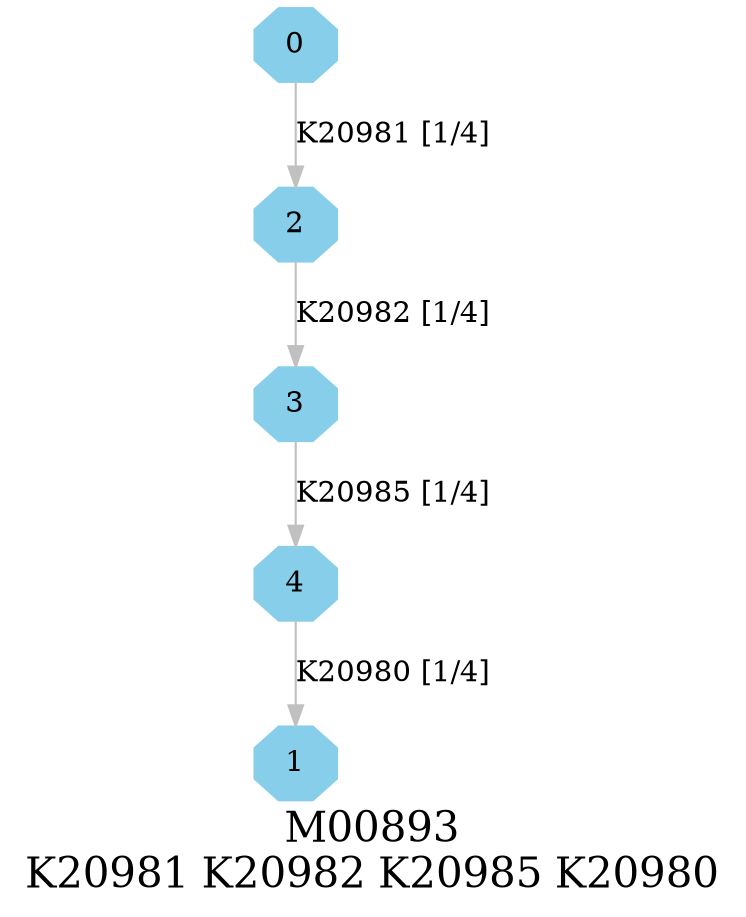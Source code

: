 digraph G {
graph [label="M00893
K20981 K20982 K20985 K20980",fontsize=20];
node [shape=box,style=filled];
edge [len=3,color=grey];
{node [width=.3,height=.3,shape=octagon,style=filled,color=skyblue] 0 1 2 3 4 }
0 -> 2 [label="K20981 [1/4]"];
2 -> 3 [label="K20982 [1/4]"];
3 -> 4 [label="K20985 [1/4]"];
4 -> 1 [label="K20980 [1/4]"];
}